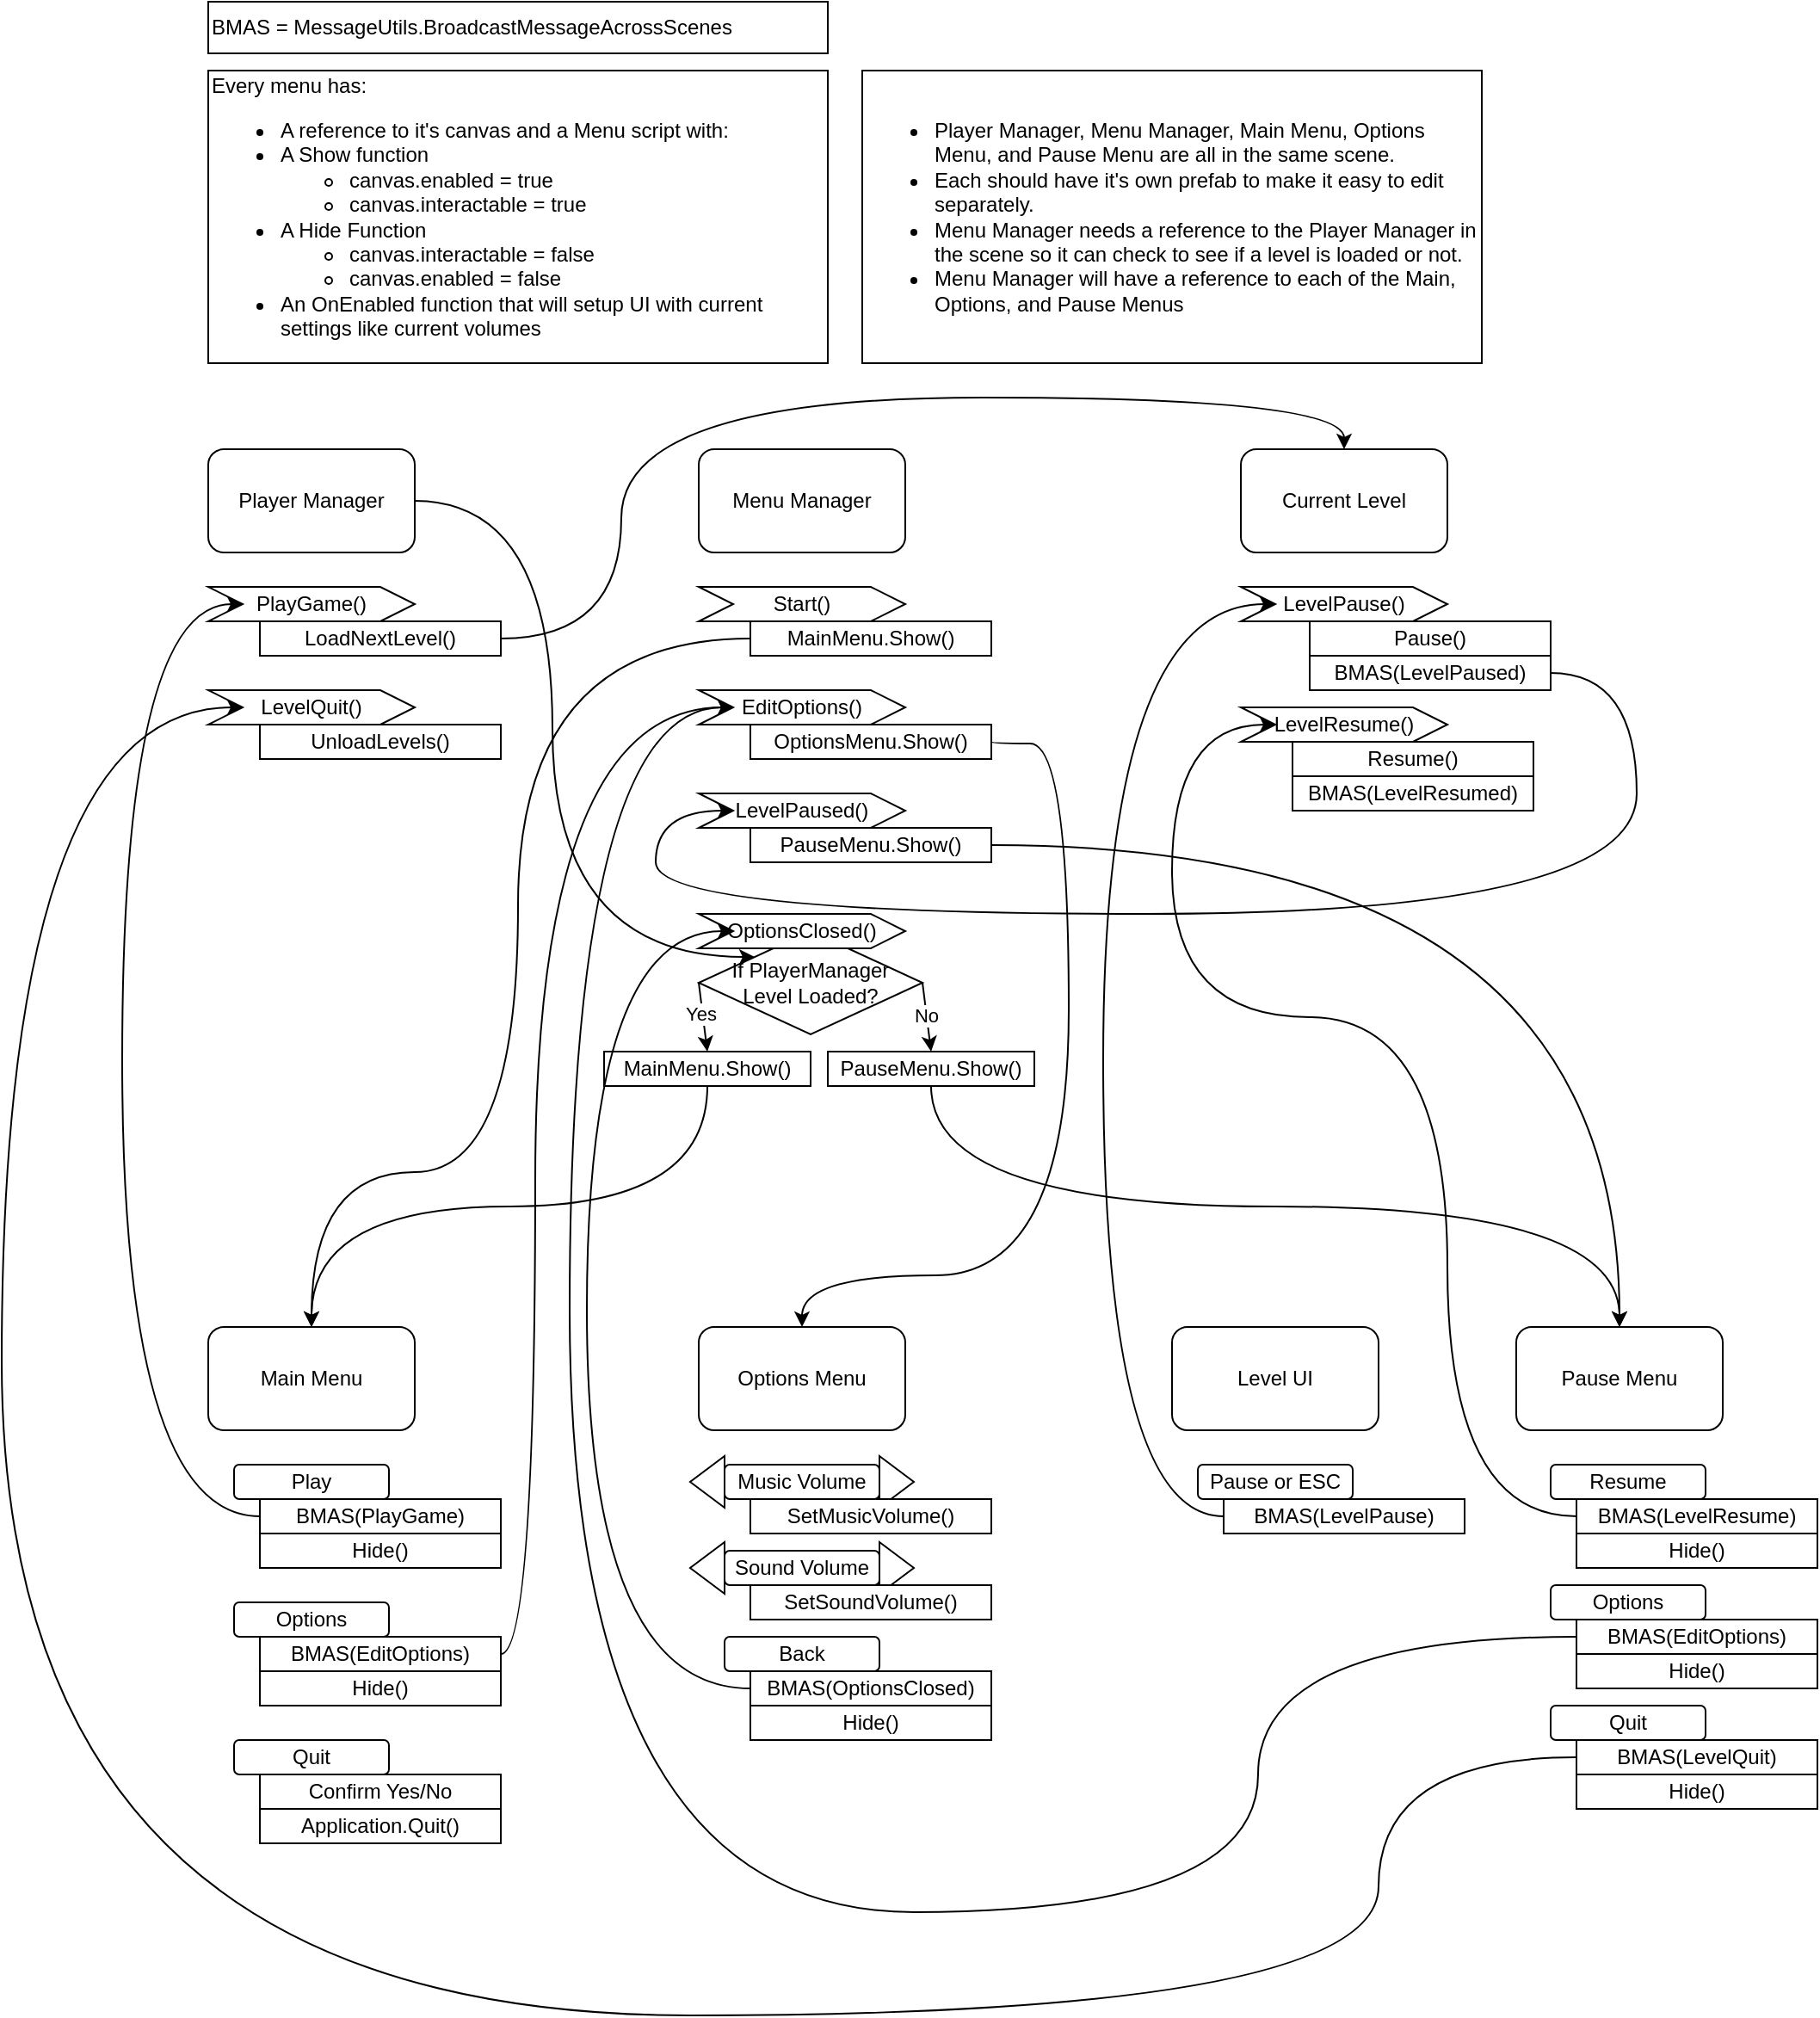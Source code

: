 <mxfile version="26.1.3">
  <diagram name="Page-1" id="6jEyM0XtldutdyMZV72m">
    <mxGraphModel dx="1900" dy="1674" grid="1" gridSize="10" guides="1" tooltips="1" connect="1" arrows="1" fold="1" page="1" pageScale="1" pageWidth="850" pageHeight="1100" math="0" shadow="0">
      <root>
        <mxCell id="0" />
        <mxCell id="1" parent="0" />
        <mxCell id="CoB3a_p92tAadd6meq5U-1" value="Player Manager" style="rounded=1;whiteSpace=wrap;html=1;" vertex="1" parent="1">
          <mxGeometry y="120" width="120" height="60" as="geometry" />
        </mxCell>
        <mxCell id="CoB3a_p92tAadd6meq5U-2" value="Main Menu" style="rounded=1;whiteSpace=wrap;html=1;" vertex="1" parent="1">
          <mxGeometry y="630" width="120" height="60" as="geometry" />
        </mxCell>
        <mxCell id="CoB3a_p92tAadd6meq5U-3" value="Options Menu" style="rounded=1;whiteSpace=wrap;html=1;" vertex="1" parent="1">
          <mxGeometry x="285" y="630" width="120" height="60" as="geometry" />
        </mxCell>
        <mxCell id="CoB3a_p92tAadd6meq5U-4" value="Pause Menu" style="rounded=1;whiteSpace=wrap;html=1;" vertex="1" parent="1">
          <mxGeometry x="760" y="630" width="120" height="60" as="geometry" />
        </mxCell>
        <mxCell id="CoB3a_p92tAadd6meq5U-5" value="Level UI" style="rounded=1;whiteSpace=wrap;html=1;" vertex="1" parent="1">
          <mxGeometry x="560" y="630" width="120" height="60" as="geometry" />
        </mxCell>
        <mxCell id="CoB3a_p92tAadd6meq5U-6" value="Play" style="rounded=1;whiteSpace=wrap;html=1;" vertex="1" parent="1">
          <mxGeometry x="15" y="710" width="90" height="20" as="geometry" />
        </mxCell>
        <mxCell id="CoB3a_p92tAadd6meq5U-7" value="Options" style="rounded=1;whiteSpace=wrap;html=1;" vertex="1" parent="1">
          <mxGeometry x="15" y="790" width="90" height="20" as="geometry" />
        </mxCell>
        <mxCell id="CoB3a_p92tAadd6meq5U-8" value="Quit" style="rounded=1;whiteSpace=wrap;html=1;" vertex="1" parent="1">
          <mxGeometry x="15" y="870" width="90" height="20" as="geometry" />
        </mxCell>
        <mxCell id="CoB3a_p92tAadd6meq5U-9" value="Music Volume" style="rounded=1;whiteSpace=wrap;html=1;" vertex="1" parent="1">
          <mxGeometry x="300" y="710" width="90" height="20" as="geometry" />
        </mxCell>
        <mxCell id="CoB3a_p92tAadd6meq5U-12" value="Back" style="rounded=1;whiteSpace=wrap;html=1;" vertex="1" parent="1">
          <mxGeometry x="300" y="810" width="90" height="20" as="geometry" />
        </mxCell>
        <mxCell id="CoB3a_p92tAadd6meq5U-13" value="Pause or ESC" style="rounded=1;whiteSpace=wrap;html=1;" vertex="1" parent="1">
          <mxGeometry x="575" y="710" width="90" height="20" as="geometry" />
        </mxCell>
        <mxCell id="CoB3a_p92tAadd6meq5U-14" value="Resume" style="rounded=1;whiteSpace=wrap;html=1;" vertex="1" parent="1">
          <mxGeometry x="780" y="710" width="90" height="20" as="geometry" />
        </mxCell>
        <mxCell id="CoB3a_p92tAadd6meq5U-15" value="Options" style="rounded=1;whiteSpace=wrap;html=1;" vertex="1" parent="1">
          <mxGeometry x="780" y="780" width="90" height="20" as="geometry" />
        </mxCell>
        <mxCell id="CoB3a_p92tAadd6meq5U-16" value="Quit" style="rounded=1;whiteSpace=wrap;html=1;" vertex="1" parent="1">
          <mxGeometry x="780" y="850" width="90" height="20" as="geometry" />
        </mxCell>
        <mxCell id="CoB3a_p92tAadd6meq5U-20" value="BMAS(PlayGame)" style="rounded=0;whiteSpace=wrap;html=1;strokeColor=default;align=center;verticalAlign=middle;fontFamily=Helvetica;fontSize=12;fontColor=default;fillColor=default;" vertex="1" parent="1">
          <mxGeometry x="30" y="730" width="140" height="20" as="geometry" />
        </mxCell>
        <mxCell id="CoB3a_p92tAadd6meq5U-24" value="BMAS(LevelPause)" style="rounded=0;whiteSpace=wrap;html=1;" vertex="1" parent="1">
          <mxGeometry x="590" y="730" width="140" height="20" as="geometry" />
        </mxCell>
        <mxCell id="CoB3a_p92tAadd6meq5U-25" value="BMAS = MessageUtils.BroadcastMessageAcrossScenes" style="rounded=0;whiteSpace=wrap;html=1;align=left;" vertex="1" parent="1">
          <mxGeometry y="-140" width="360" height="30" as="geometry" />
        </mxCell>
        <mxCell id="CoB3a_p92tAadd6meq5U-26" value="Every menu has:&lt;div&gt;&lt;ul&gt;&lt;li&gt;A reference to it&#39;s canvas and a Menu script with:&lt;/li&gt;&lt;li&gt;A Show function&lt;/li&gt;&lt;ul&gt;&lt;li&gt;canvas.enabled = true&lt;/li&gt;&lt;li&gt;canvas.interactable = true&lt;/li&gt;&lt;/ul&gt;&lt;li&gt;A Hide Function&lt;/li&gt;&lt;ul&gt;&lt;li&gt;canvas.interactable = false&lt;/li&gt;&lt;li&gt;canvas.enabled = false&lt;/li&gt;&lt;/ul&gt;&lt;li&gt;An OnEnabled function that will setup UI with current settings like current volumes&lt;/li&gt;&lt;/ul&gt;&lt;/div&gt;" style="rounded=0;whiteSpace=wrap;html=1;align=left;" vertex="1" parent="1">
          <mxGeometry y="-100" width="360" height="170" as="geometry" />
        </mxCell>
        <mxCell id="CoB3a_p92tAadd6meq5U-28" value="Start()" style="shape=step;perimeter=stepPerimeter;whiteSpace=wrap;html=1;fixedSize=1;strokeColor=default;align=center;verticalAlign=middle;fontFamily=Helvetica;fontSize=12;fontColor=default;fillColor=default;" vertex="1" parent="1">
          <mxGeometry x="285" y="200" width="120" height="20" as="geometry" />
        </mxCell>
        <mxCell id="CoB3a_p92tAadd6meq5U-31" value="Menu Manager" style="rounded=1;whiteSpace=wrap;html=1;" vertex="1" parent="1">
          <mxGeometry x="285" y="120" width="120" height="60" as="geometry" />
        </mxCell>
        <mxCell id="CoB3a_p92tAadd6meq5U-32" value="Hide()" style="rounded=0;whiteSpace=wrap;html=1;strokeColor=default;align=center;verticalAlign=middle;fontFamily=Helvetica;fontSize=12;fontColor=default;fillColor=default;" vertex="1" parent="1">
          <mxGeometry x="30" y="750" width="140" height="20" as="geometry" />
        </mxCell>
        <mxCell id="CoB3a_p92tAadd6meq5U-33" value="" style="triangle;whiteSpace=wrap;html=1;" vertex="1" parent="1">
          <mxGeometry x="390" y="705" width="20" height="30" as="geometry" />
        </mxCell>
        <mxCell id="CoB3a_p92tAadd6meq5U-35" value="" style="triangle;whiteSpace=wrap;html=1;rotation=-180;" vertex="1" parent="1">
          <mxGeometry x="280" y="705" width="20" height="30" as="geometry" />
        </mxCell>
        <mxCell id="CoB3a_p92tAadd6meq5U-36" value="Sound Volume" style="rounded=1;whiteSpace=wrap;html=1;" vertex="1" parent="1">
          <mxGeometry x="300" y="760" width="90" height="20" as="geometry" />
        </mxCell>
        <mxCell id="CoB3a_p92tAadd6meq5U-37" value="" style="triangle;whiteSpace=wrap;html=1;" vertex="1" parent="1">
          <mxGeometry x="390" y="755" width="20" height="30" as="geometry" />
        </mxCell>
        <mxCell id="CoB3a_p92tAadd6meq5U-38" value="" style="triangle;whiteSpace=wrap;html=1;rotation=-180;" vertex="1" parent="1">
          <mxGeometry x="280" y="755" width="20" height="30" as="geometry" />
        </mxCell>
        <mxCell id="CoB3a_p92tAadd6meq5U-39" value="SetMusicVolume()" style="rounded=0;whiteSpace=wrap;html=1;" vertex="1" parent="1">
          <mxGeometry x="315" y="730" width="140" height="20" as="geometry" />
        </mxCell>
        <mxCell id="CoB3a_p92tAadd6meq5U-40" value="SetSoundVolume()" style="rounded=0;whiteSpace=wrap;html=1;" vertex="1" parent="1">
          <mxGeometry x="315" y="780" width="140" height="20" as="geometry" />
        </mxCell>
        <mxCell id="CoB3a_p92tAadd6meq5U-41" value="BMAS(OptionsClosed)" style="rounded=0;whiteSpace=wrap;html=1;" vertex="1" parent="1">
          <mxGeometry x="315" y="830" width="140" height="20" as="geometry" />
        </mxCell>
        <mxCell id="CoB3a_p92tAadd6meq5U-42" value="LevelPause()" style="shape=step;perimeter=stepPerimeter;whiteSpace=wrap;html=1;fixedSize=1;" vertex="1" parent="1">
          <mxGeometry x="600" y="200" width="120" height="20" as="geometry" />
        </mxCell>
        <mxCell id="CoB3a_p92tAadd6meq5U-43" value="PlayGame()" style="shape=step;perimeter=stepPerimeter;whiteSpace=wrap;html=1;fixedSize=1;" vertex="1" parent="1">
          <mxGeometry y="200" width="120" height="20" as="geometry" />
        </mxCell>
        <mxCell id="CoB3a_p92tAadd6meq5U-44" value="LoadNextLevel()" style="rounded=0;whiteSpace=wrap;html=1;strokeColor=default;align=center;verticalAlign=middle;fontFamily=Helvetica;fontSize=12;fontColor=default;fillColor=default;" vertex="1" parent="1">
          <mxGeometry x="30" y="220" width="140" height="20" as="geometry" />
        </mxCell>
        <mxCell id="CoB3a_p92tAadd6meq5U-45" value="BMAS(EditOptions)" style="rounded=0;whiteSpace=wrap;html=1;strokeColor=default;align=center;verticalAlign=middle;fontFamily=Helvetica;fontSize=12;fontColor=default;fillColor=default;" vertex="1" parent="1">
          <mxGeometry x="30" y="810" width="140" height="20" as="geometry" />
        </mxCell>
        <mxCell id="CoB3a_p92tAadd6meq5U-46" value="Hide()" style="rounded=0;whiteSpace=wrap;html=1;strokeColor=default;align=center;verticalAlign=middle;fontFamily=Helvetica;fontSize=12;fontColor=default;fillColor=default;" vertex="1" parent="1">
          <mxGeometry x="30" y="830" width="140" height="20" as="geometry" />
        </mxCell>
        <mxCell id="CoB3a_p92tAadd6meq5U-47" value="Confirm Yes/No" style="rounded=0;whiteSpace=wrap;html=1;strokeColor=default;align=center;verticalAlign=middle;fontFamily=Helvetica;fontSize=12;fontColor=default;fillColor=default;" vertex="1" parent="1">
          <mxGeometry x="30" y="890" width="140" height="20" as="geometry" />
        </mxCell>
        <mxCell id="CoB3a_p92tAadd6meq5U-48" value="Application.Quit()" style="rounded=0;whiteSpace=wrap;html=1;strokeColor=default;align=center;verticalAlign=middle;fontFamily=Helvetica;fontSize=12;fontColor=default;fillColor=default;" vertex="1" parent="1">
          <mxGeometry x="30" y="910" width="140" height="20" as="geometry" />
        </mxCell>
        <mxCell id="CoB3a_p92tAadd6meq5U-49" value="MainMenu.Show()" style="rounded=0;whiteSpace=wrap;html=1;strokeColor=default;align=center;verticalAlign=middle;fontFamily=Helvetica;fontSize=12;fontColor=default;fillColor=default;" vertex="1" parent="1">
          <mxGeometry x="315" y="220" width="140" height="20" as="geometry" />
        </mxCell>
        <mxCell id="CoB3a_p92tAadd6meq5U-50" value="LevelPaused()" style="shape=step;perimeter=stepPerimeter;whiteSpace=wrap;html=1;fixedSize=1;" vertex="1" parent="1">
          <mxGeometry x="285" y="320" width="120" height="20" as="geometry" />
        </mxCell>
        <mxCell id="CoB3a_p92tAadd6meq5U-51" value="PauseMenu.Show()" style="rounded=0;whiteSpace=wrap;html=1;strokeColor=default;align=center;verticalAlign=middle;fontFamily=Helvetica;fontSize=12;fontColor=default;fillColor=default;" vertex="1" parent="1">
          <mxGeometry x="315" y="340" width="140" height="20" as="geometry" />
        </mxCell>
        <mxCell id="CoB3a_p92tAadd6meq5U-52" value="EditOptions()" style="shape=step;perimeter=stepPerimeter;whiteSpace=wrap;html=1;fixedSize=1;" vertex="1" parent="1">
          <mxGeometry x="285" y="260" width="120" height="20" as="geometry" />
        </mxCell>
        <mxCell id="CoB3a_p92tAadd6meq5U-53" value="OptionsMenu.Show()" style="rounded=0;whiteSpace=wrap;html=1;strokeColor=default;align=center;verticalAlign=middle;fontFamily=Helvetica;fontSize=12;fontColor=default;fillColor=default;" vertex="1" parent="1">
          <mxGeometry x="315" y="280" width="140" height="20" as="geometry" />
        </mxCell>
        <mxCell id="CoB3a_p92tAadd6meq5U-76" style="edgeStyle=orthogonalEdgeStyle;rounded=0;orthogonalLoop=1;jettySize=auto;html=1;exitX=0;exitY=0.5;exitDx=0;exitDy=0;entryX=0;entryY=0.5;entryDx=0;entryDy=0;curved=1;" edge="1" parent="1" source="CoB3a_p92tAadd6meq5U-54" target="CoB3a_p92tAadd6meq5U-55">
          <mxGeometry relative="1" as="geometry">
            <Array as="points">
              <mxPoint x="680" y="880" />
              <mxPoint x="680" y="1030" />
              <mxPoint x="-120" y="1030" />
              <mxPoint x="-120" y="270" />
            </Array>
          </mxGeometry>
        </mxCell>
        <mxCell id="CoB3a_p92tAadd6meq5U-54" value="BMAS(LevelQuit)" style="rounded=0;whiteSpace=wrap;html=1;" vertex="1" parent="1">
          <mxGeometry x="795" y="870" width="140" height="20" as="geometry" />
        </mxCell>
        <mxCell id="CoB3a_p92tAadd6meq5U-55" value="LevelQuit()" style="shape=step;perimeter=stepPerimeter;whiteSpace=wrap;html=1;fixedSize=1;" vertex="1" parent="1">
          <mxGeometry y="260" width="120" height="20" as="geometry" />
        </mxCell>
        <mxCell id="CoB3a_p92tAadd6meq5U-56" value="UnloadLevels()" style="rounded=0;whiteSpace=wrap;html=1;strokeColor=default;align=center;verticalAlign=middle;fontFamily=Helvetica;fontSize=12;fontColor=default;fillColor=default;" vertex="1" parent="1">
          <mxGeometry x="30" y="280" width="140" height="20" as="geometry" />
        </mxCell>
        <mxCell id="CoB3a_p92tAadd6meq5U-57" value="Hide()" style="rounded=0;whiteSpace=wrap;html=1;strokeColor=default;align=center;verticalAlign=middle;fontFamily=Helvetica;fontSize=12;fontColor=default;fillColor=default;" vertex="1" parent="1">
          <mxGeometry x="315" y="850" width="140" height="20" as="geometry" />
        </mxCell>
        <mxCell id="CoB3a_p92tAadd6meq5U-58" value="Hide()" style="rounded=0;whiteSpace=wrap;html=1;strokeColor=default;align=center;verticalAlign=middle;fontFamily=Helvetica;fontSize=12;fontColor=default;fillColor=default;" vertex="1" parent="1">
          <mxGeometry x="795" y="890" width="140" height="20" as="geometry" />
        </mxCell>
        <mxCell id="CoB3a_p92tAadd6meq5U-59" value="BMAS(EditOptions)" style="rounded=0;whiteSpace=wrap;html=1;strokeColor=default;align=center;verticalAlign=middle;fontFamily=Helvetica;fontSize=12;fontColor=default;fillColor=default;" vertex="1" parent="1">
          <mxGeometry x="795" y="800" width="140" height="20" as="geometry" />
        </mxCell>
        <mxCell id="CoB3a_p92tAadd6meq5U-60" value="Hide()" style="rounded=0;whiteSpace=wrap;html=1;strokeColor=default;align=center;verticalAlign=middle;fontFamily=Helvetica;fontSize=12;fontColor=default;fillColor=default;" vertex="1" parent="1">
          <mxGeometry x="795" y="820" width="140" height="20" as="geometry" />
        </mxCell>
        <mxCell id="CoB3a_p92tAadd6meq5U-61" value="Hide()" style="rounded=0;whiteSpace=wrap;html=1;strokeColor=default;align=center;verticalAlign=middle;fontFamily=Helvetica;fontSize=12;fontColor=default;fillColor=default;" vertex="1" parent="1">
          <mxGeometry x="795" y="750" width="140" height="20" as="geometry" />
        </mxCell>
        <mxCell id="CoB3a_p92tAadd6meq5U-62" value="BMAS(LevelResume)" style="rounded=0;whiteSpace=wrap;html=1;" vertex="1" parent="1">
          <mxGeometry x="795" y="730" width="140" height="20" as="geometry" />
        </mxCell>
        <mxCell id="CoB3a_p92tAadd6meq5U-64" value="Current Level" style="rounded=1;whiteSpace=wrap;html=1;" vertex="1" parent="1">
          <mxGeometry x="600" y="120" width="120" height="60" as="geometry" />
        </mxCell>
        <mxCell id="CoB3a_p92tAadd6meq5U-65" value="BMAS(LevelPaused)" style="rounded=0;whiteSpace=wrap;html=1;" vertex="1" parent="1">
          <mxGeometry x="640" y="240" width="140" height="20" as="geometry" />
        </mxCell>
        <mxCell id="CoB3a_p92tAadd6meq5U-66" value="Pause()" style="rounded=0;whiteSpace=wrap;html=1;" vertex="1" parent="1">
          <mxGeometry x="640" y="220" width="140" height="20" as="geometry" />
        </mxCell>
        <mxCell id="CoB3a_p92tAadd6meq5U-67" value="LevelResume()" style="shape=step;perimeter=stepPerimeter;whiteSpace=wrap;html=1;fixedSize=1;" vertex="1" parent="1">
          <mxGeometry x="600" y="270" width="120" height="20" as="geometry" />
        </mxCell>
        <mxCell id="CoB3a_p92tAadd6meq5U-68" value="Resume()" style="rounded=0;whiteSpace=wrap;html=1;" vertex="1" parent="1">
          <mxGeometry x="630" y="290" width="140" height="20" as="geometry" />
        </mxCell>
        <mxCell id="CoB3a_p92tAadd6meq5U-69" value="BMAS(LevelResumed)" style="rounded=0;whiteSpace=wrap;html=1;" vertex="1" parent="1">
          <mxGeometry x="630" y="310" width="140" height="20" as="geometry" />
        </mxCell>
        <mxCell id="CoB3a_p92tAadd6meq5U-74" value="" style="endArrow=classic;html=1;rounded=0;exitX=0;exitY=0.5;exitDx=0;exitDy=0;entryX=0;entryY=0.5;entryDx=0;entryDy=0;edgeStyle=orthogonalEdgeStyle;curved=1;" edge="1" parent="1" source="CoB3a_p92tAadd6meq5U-20" target="CoB3a_p92tAadd6meq5U-43">
          <mxGeometry width="50" height="50" relative="1" as="geometry">
            <mxPoint x="310" y="500" as="sourcePoint" />
            <mxPoint x="360" y="450" as="targetPoint" />
            <Array as="points">
              <mxPoint x="-50" y="740" />
              <mxPoint x="-50" y="210" />
            </Array>
          </mxGeometry>
        </mxCell>
        <mxCell id="CoB3a_p92tAadd6meq5U-75" value="" style="endArrow=classic;html=1;rounded=0;exitX=1;exitY=0.5;exitDx=0;exitDy=0;entryX=0;entryY=0.5;entryDx=0;entryDy=0;edgeStyle=orthogonalEdgeStyle;curved=1;" edge="1" parent="1" source="CoB3a_p92tAadd6meq5U-45" target="CoB3a_p92tAadd6meq5U-52">
          <mxGeometry width="50" height="50" relative="1" as="geometry">
            <mxPoint x="310" y="500" as="sourcePoint" />
            <mxPoint x="360" y="450" as="targetPoint" />
            <Array as="points">
              <mxPoint x="190" y="820" />
              <mxPoint x="190" y="270" />
            </Array>
          </mxGeometry>
        </mxCell>
        <mxCell id="CoB3a_p92tAadd6meq5U-77" value="" style="endArrow=classic;html=1;rounded=0;entryX=0;entryY=0.5;entryDx=0;entryDy=0;exitX=0;exitY=0.5;exitDx=0;exitDy=0;edgeStyle=orthogonalEdgeStyle;curved=1;" edge="1" parent="1" source="CoB3a_p92tAadd6meq5U-24" target="CoB3a_p92tAadd6meq5U-42">
          <mxGeometry width="50" height="50" relative="1" as="geometry">
            <mxPoint x="550" y="440" as="sourcePoint" />
            <mxPoint x="600" y="390" as="targetPoint" />
            <Array as="points">
              <mxPoint x="520" y="740" />
              <mxPoint x="520" y="210" />
            </Array>
          </mxGeometry>
        </mxCell>
        <mxCell id="CoB3a_p92tAadd6meq5U-78" value="" style="endArrow=classic;html=1;rounded=0;entryX=0;entryY=0.5;entryDx=0;entryDy=0;exitX=0;exitY=0.5;exitDx=0;exitDy=0;edgeStyle=orthogonalEdgeStyle;curved=1;" edge="1" parent="1" source="CoB3a_p92tAadd6meq5U-62" target="CoB3a_p92tAadd6meq5U-67">
          <mxGeometry width="50" height="50" relative="1" as="geometry">
            <mxPoint x="550" y="440" as="sourcePoint" />
            <mxPoint x="600" y="390" as="targetPoint" />
            <Array as="points">
              <mxPoint x="720" y="740" />
              <mxPoint x="720" y="450" />
              <mxPoint x="560" y="450" />
              <mxPoint x="560" y="280" />
            </Array>
          </mxGeometry>
        </mxCell>
        <mxCell id="CoB3a_p92tAadd6meq5U-79" value="" style="endArrow=classic;html=1;rounded=0;entryX=0;entryY=0.5;entryDx=0;entryDy=0;exitX=0;exitY=0.5;exitDx=0;exitDy=0;edgeStyle=orthogonalEdgeStyle;curved=1;" edge="1" parent="1" source="CoB3a_p92tAadd6meq5U-59" target="CoB3a_p92tAadd6meq5U-52">
          <mxGeometry width="50" height="50" relative="1" as="geometry">
            <mxPoint x="470" y="520" as="sourcePoint" />
            <mxPoint x="520" y="470" as="targetPoint" />
            <Array as="points">
              <mxPoint x="610" y="810" />
              <mxPoint x="610" y="970" />
              <mxPoint x="210" y="970" />
              <mxPoint x="210" y="270" />
            </Array>
          </mxGeometry>
        </mxCell>
        <mxCell id="CoB3a_p92tAadd6meq5U-80" value="" style="endArrow=classic;html=1;rounded=0;entryX=0;entryY=0.5;entryDx=0;entryDy=0;exitX=1;exitY=0.5;exitDx=0;exitDy=0;edgeStyle=orthogonalEdgeStyle;curved=1;" edge="1" parent="1" source="CoB3a_p92tAadd6meq5U-65" target="CoB3a_p92tAadd6meq5U-50">
          <mxGeometry width="50" height="50" relative="1" as="geometry">
            <mxPoint x="460" y="430" as="sourcePoint" />
            <mxPoint x="510" y="380" as="targetPoint" />
            <Array as="points">
              <mxPoint x="830" y="250" />
              <mxPoint x="830" y="390" />
              <mxPoint x="260" y="390" />
              <mxPoint x="260" y="330" />
            </Array>
          </mxGeometry>
        </mxCell>
        <mxCell id="CoB3a_p92tAadd6meq5U-81" value="" style="endArrow=classic;html=1;rounded=0;entryX=0.5;entryY=0;entryDx=0;entryDy=0;exitX=0;exitY=0.5;exitDx=0;exitDy=0;edgeStyle=orthogonalEdgeStyle;curved=1;" edge="1" parent="1" source="CoB3a_p92tAadd6meq5U-49" target="CoB3a_p92tAadd6meq5U-2">
          <mxGeometry width="50" height="50" relative="1" as="geometry">
            <mxPoint x="410" y="490" as="sourcePoint" />
            <mxPoint x="460" y="440" as="targetPoint" />
            <Array as="points">
              <mxPoint x="180" y="230" />
              <mxPoint x="180" y="540" />
              <mxPoint x="60" y="540" />
            </Array>
          </mxGeometry>
        </mxCell>
        <mxCell id="CoB3a_p92tAadd6meq5U-82" value="" style="endArrow=classic;html=1;rounded=0;entryX=0.5;entryY=0;entryDx=0;entryDy=0;edgeStyle=orthogonalEdgeStyle;curved=1;" edge="1" parent="1" target="CoB3a_p92tAadd6meq5U-3">
          <mxGeometry width="50" height="50" relative="1" as="geometry">
            <mxPoint x="455" y="290" as="sourcePoint" />
            <mxPoint x="530" y="470" as="targetPoint" />
            <Array as="points">
              <mxPoint x="500" y="291" />
              <mxPoint x="500" y="600" />
              <mxPoint x="345" y="600" />
            </Array>
          </mxGeometry>
        </mxCell>
        <mxCell id="CoB3a_p92tAadd6meq5U-83" value="" style="endArrow=classic;html=1;rounded=0;entryX=0.5;entryY=0;entryDx=0;entryDy=0;exitX=1;exitY=0.5;exitDx=0;exitDy=0;edgeStyle=orthogonalEdgeStyle;curved=1;" edge="1" parent="1" source="CoB3a_p92tAadd6meq5U-51" target="CoB3a_p92tAadd6meq5U-4">
          <mxGeometry width="50" height="50" relative="1" as="geometry">
            <mxPoint x="480" y="520" as="sourcePoint" />
            <mxPoint x="530" y="470" as="targetPoint" />
          </mxGeometry>
        </mxCell>
        <mxCell id="CoB3a_p92tAadd6meq5U-86" value="If PlayerManager&lt;div&gt;Level Loaded?&lt;/div&gt;" style="rhombus;whiteSpace=wrap;html=1;" vertex="1" parent="1">
          <mxGeometry x="285" y="400" width="130" height="60" as="geometry" />
        </mxCell>
        <mxCell id="CoB3a_p92tAadd6meq5U-88" value="" style="endArrow=classic;html=1;rounded=0;entryX=0;entryY=0;entryDx=0;entryDy=0;exitX=1;exitY=0.5;exitDx=0;exitDy=0;edgeStyle=orthogonalEdgeStyle;curved=1;" edge="1" parent="1" source="CoB3a_p92tAadd6meq5U-1" target="CoB3a_p92tAadd6meq5U-86">
          <mxGeometry width="50" height="50" relative="1" as="geometry">
            <mxPoint x="430" y="540" as="sourcePoint" />
            <mxPoint x="300" y="480" as="targetPoint" />
            <Array as="points">
              <mxPoint x="200" y="150" />
              <mxPoint x="200" y="415" />
            </Array>
          </mxGeometry>
        </mxCell>
        <mxCell id="CoB3a_p92tAadd6meq5U-84" value="OptionsClosed()" style="shape=step;perimeter=stepPerimeter;whiteSpace=wrap;html=1;fixedSize=1;strokeColor=default;align=center;verticalAlign=middle;fontFamily=Helvetica;fontSize=12;fontColor=default;fillColor=default;" vertex="1" parent="1">
          <mxGeometry x="285" y="390" width="120" height="20" as="geometry" />
        </mxCell>
        <mxCell id="CoB3a_p92tAadd6meq5U-89" value="" style="endArrow=classic;html=1;rounded=0;exitX=1;exitY=0.5;exitDx=0;exitDy=0;entryX=0.5;entryY=0;entryDx=0;entryDy=0;" edge="1" parent="1" source="CoB3a_p92tAadd6meq5U-86" target="CoB3a_p92tAadd6meq5U-97">
          <mxGeometry width="50" height="50" relative="1" as="geometry">
            <mxPoint x="380" y="470" as="sourcePoint" />
            <mxPoint x="430" y="470" as="targetPoint" />
          </mxGeometry>
        </mxCell>
        <mxCell id="CoB3a_p92tAadd6meq5U-90" value="No" style="edgeLabel;html=1;align=center;verticalAlign=middle;resizable=0;points=[];" vertex="1" connectable="0" parent="CoB3a_p92tAadd6meq5U-89">
          <mxGeometry x="-0.046" y="-1" relative="1" as="geometry">
            <mxPoint as="offset" />
          </mxGeometry>
        </mxCell>
        <mxCell id="CoB3a_p92tAadd6meq5U-94" value="" style="endArrow=classic;html=1;rounded=0;exitX=0;exitY=0.5;exitDx=0;exitDy=0;entryX=0.5;entryY=0;entryDx=0;entryDy=0;" edge="1" parent="1" source="CoB3a_p92tAadd6meq5U-86" target="CoB3a_p92tAadd6meq5U-96">
          <mxGeometry width="50" height="50" relative="1" as="geometry">
            <mxPoint x="380" y="470" as="sourcePoint" />
            <mxPoint x="270" y="470" as="targetPoint" />
          </mxGeometry>
        </mxCell>
        <mxCell id="CoB3a_p92tAadd6meq5U-95" value="Yes" style="edgeLabel;html=1;align=center;verticalAlign=middle;resizable=0;points=[];" vertex="1" connectable="0" parent="CoB3a_p92tAadd6meq5U-94">
          <mxGeometry x="-0.133" y="-1" relative="1" as="geometry">
            <mxPoint as="offset" />
          </mxGeometry>
        </mxCell>
        <mxCell id="CoB3a_p92tAadd6meq5U-96" value="MainMenu.Show()" style="rounded=0;whiteSpace=wrap;html=1;strokeColor=default;align=center;verticalAlign=middle;fontFamily=Helvetica;fontSize=12;fontColor=default;fillColor=default;" vertex="1" parent="1">
          <mxGeometry x="230" y="470" width="120" height="20" as="geometry" />
        </mxCell>
        <mxCell id="CoB3a_p92tAadd6meq5U-97" value="PauseMenu.Show()" style="rounded=0;whiteSpace=wrap;html=1;strokeColor=default;align=center;verticalAlign=middle;fontFamily=Helvetica;fontSize=12;fontColor=default;fillColor=default;" vertex="1" parent="1">
          <mxGeometry x="360" y="470" width="120" height="20" as="geometry" />
        </mxCell>
        <mxCell id="CoB3a_p92tAadd6meq5U-98" value="&lt;ul&gt;&lt;li&gt;Player Manager, Menu Manager, Main Menu, Options Menu, and Pause Menu are all in the same scene.&lt;/li&gt;&lt;li&gt;Each should have it&#39;s own prefab to make it easy to edit separately.&lt;/li&gt;&lt;li&gt;Menu Manager needs a reference to the Player Manager in the scene so it can check to see if a level is loaded or not.&lt;/li&gt;&lt;li&gt;Menu Manager will have a reference to each of the Main, Options, and Pause Menus&lt;/li&gt;&lt;/ul&gt;" style="rounded=0;whiteSpace=wrap;html=1;align=left;" vertex="1" parent="1">
          <mxGeometry x="380" y="-100" width="360" height="170" as="geometry" />
        </mxCell>
        <mxCell id="CoB3a_p92tAadd6meq5U-100" value="" style="endArrow=classic;html=1;rounded=0;exitX=0;exitY=0.5;exitDx=0;exitDy=0;entryX=0;entryY=0.5;entryDx=0;entryDy=0;edgeStyle=orthogonalEdgeStyle;curved=1;" edge="1" parent="1" source="CoB3a_p92tAadd6meq5U-41" target="CoB3a_p92tAadd6meq5U-84">
          <mxGeometry width="50" height="50" relative="1" as="geometry">
            <mxPoint x="300" y="650" as="sourcePoint" />
            <mxPoint x="350" y="600" as="targetPoint" />
            <Array as="points">
              <mxPoint x="220" y="840" />
              <mxPoint x="220" y="400" />
            </Array>
          </mxGeometry>
        </mxCell>
        <mxCell id="CoB3a_p92tAadd6meq5U-101" value="" style="endArrow=classic;html=1;rounded=0;entryX=0.5;entryY=0;entryDx=0;entryDy=0;exitX=0.5;exitY=1;exitDx=0;exitDy=0;edgeStyle=orthogonalEdgeStyle;curved=1;" edge="1" parent="1" source="CoB3a_p92tAadd6meq5U-96" target="CoB3a_p92tAadd6meq5U-2">
          <mxGeometry width="50" height="50" relative="1" as="geometry">
            <mxPoint x="300" y="650" as="sourcePoint" />
            <mxPoint x="350" y="600" as="targetPoint" />
          </mxGeometry>
        </mxCell>
        <mxCell id="CoB3a_p92tAadd6meq5U-102" value="" style="endArrow=classic;html=1;rounded=0;exitX=0.5;exitY=1;exitDx=0;exitDy=0;entryX=0.5;entryY=0;entryDx=0;entryDy=0;edgeStyle=orthogonalEdgeStyle;curved=1;" edge="1" parent="1" source="CoB3a_p92tAadd6meq5U-97" target="CoB3a_p92tAadd6meq5U-4">
          <mxGeometry width="50" height="50" relative="1" as="geometry">
            <mxPoint x="300" y="650" as="sourcePoint" />
            <mxPoint x="350" y="600" as="targetPoint" />
          </mxGeometry>
        </mxCell>
        <mxCell id="CoB3a_p92tAadd6meq5U-105" value="" style="endArrow=classic;html=1;rounded=0;exitX=1;exitY=0.5;exitDx=0;exitDy=0;entryX=0.5;entryY=0;entryDx=0;entryDy=0;edgeStyle=orthogonalEdgeStyle;curved=1;" edge="1" parent="1" source="CoB3a_p92tAadd6meq5U-44" target="CoB3a_p92tAadd6meq5U-64">
          <mxGeometry width="50" height="50" relative="1" as="geometry">
            <mxPoint x="380" y="150" as="sourcePoint" />
            <mxPoint x="430" y="100" as="targetPoint" />
            <Array as="points">
              <mxPoint x="240" y="230" />
              <mxPoint x="240" y="90" />
              <mxPoint x="660" y="90" />
            </Array>
          </mxGeometry>
        </mxCell>
      </root>
    </mxGraphModel>
  </diagram>
</mxfile>
